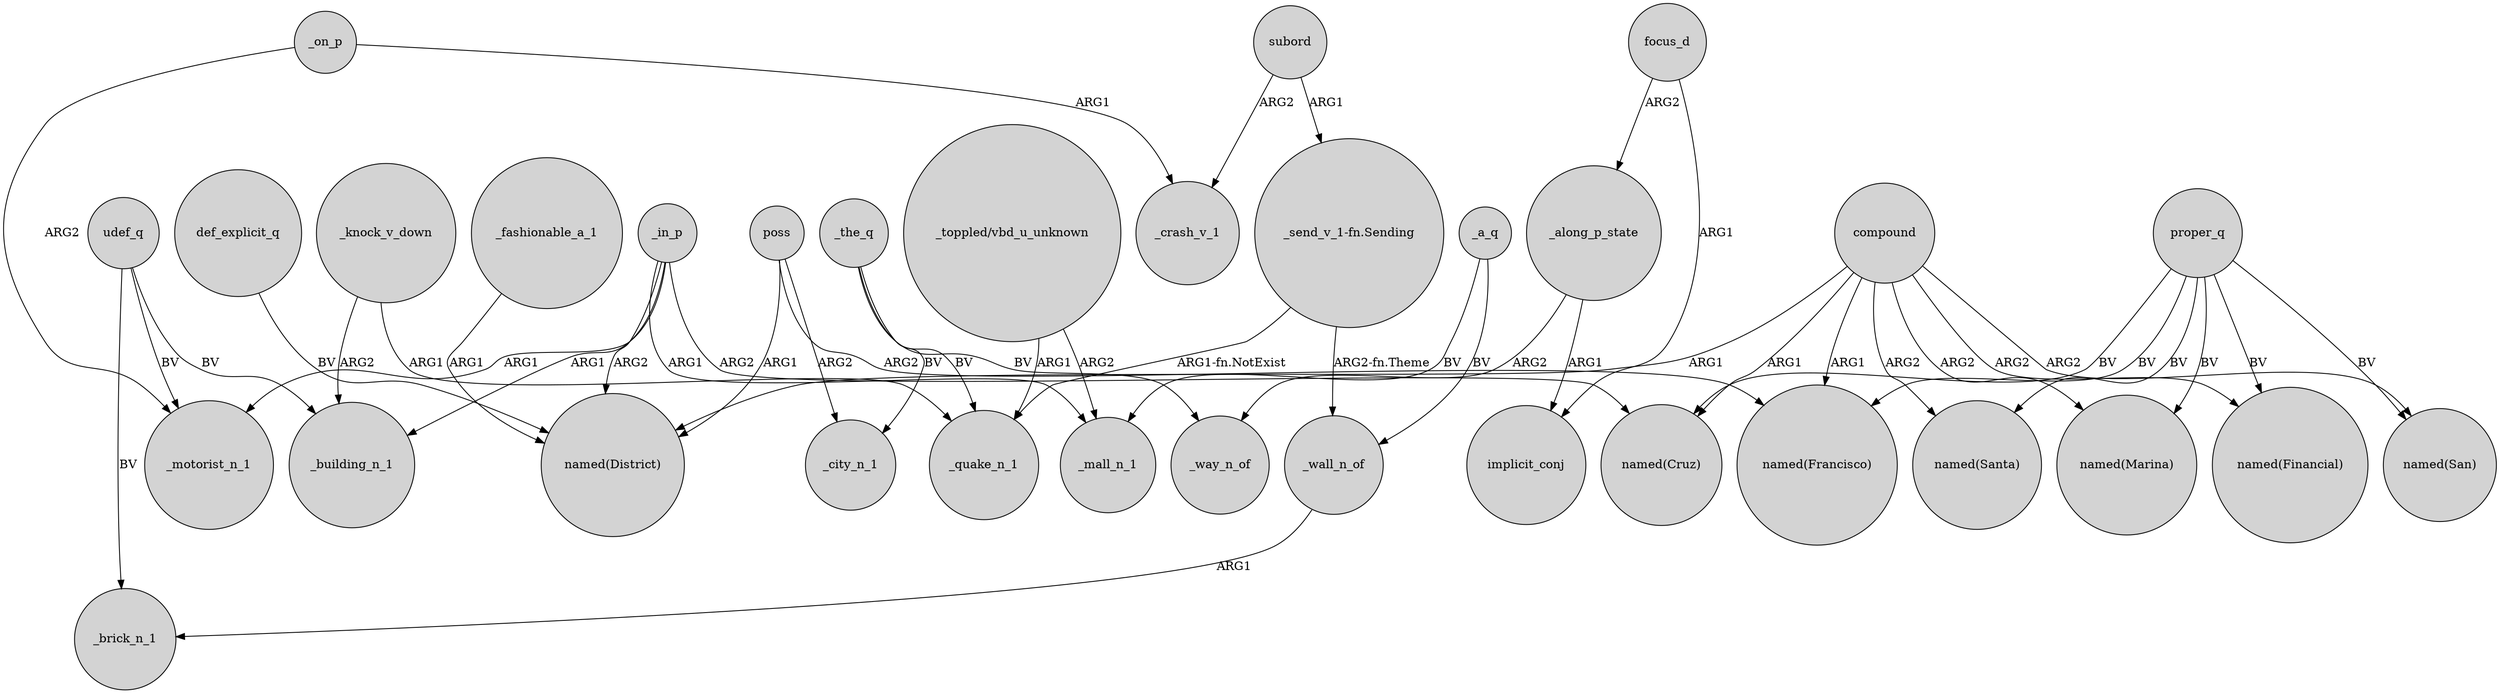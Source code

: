 digraph {
	node [shape=circle style=filled]
	poss -> "named(District)" [label=ARG1]
	def_explicit_q -> "named(District)" [label=BV]
	_in_p -> _building_n_1 [label=ARG1]
	poss -> "named(Francisco)" [label=ARG2]
	udef_q -> _building_n_1 [label=BV]
	proper_q -> "named(Francisco)" [label=BV]
	compound -> "named(San)" [label=ARG2]
	_the_q -> _quake_n_1 [label=BV]
	"_toppled/vbd_u_unknown" -> _quake_n_1 [label=ARG1]
	udef_q -> _brick_n_1 [label=BV]
	compound -> "named(Financial)" [label=ARG2]
	_in_p -> _mall_n_1 [label=ARG1]
	_knock_v_down -> _building_n_1 [label=ARG2]
	_along_p_state -> _way_n_of [label=ARG2]
	_the_q -> _way_n_of [label=BV]
	"_send_v_1-fn.Sending" -> _wall_n_of [label="ARG2-fn.Theme"]
	compound -> "named(Santa)" [label=ARG2]
	_in_p -> _motorist_n_1 [label=ARG1]
	_a_q -> _wall_n_of [label=BV]
	compound -> "named(District)" [label=ARG1]
	subord -> "_send_v_1-fn.Sending" [label=ARG1]
	proper_q -> "named(Santa)" [label=BV]
	proper_q -> "named(Marina)" [label=BV]
	proper_q -> "named(Financial)" [label=BV]
	_a_q -> _mall_n_1 [label=BV]
	_fashionable_a_1 -> "named(District)" [label=ARG1]
	subord -> _crash_v_1 [label=ARG2]
	_wall_n_of -> _brick_n_1 [label=ARG1]
	_in_p -> "named(Cruz)" [label=ARG2]
	_in_p -> "named(District)" [label=ARG2]
	compound -> "named(Francisco)" [label=ARG1]
	_on_p -> _motorist_n_1 [label=ARG2]
	_the_q -> _city_n_1 [label=BV]
	"_toppled/vbd_u_unknown" -> _mall_n_1 [label=ARG2]
	compound -> "named(Marina)" [label=ARG2]
	focus_d -> implicit_conj [label=ARG1]
	proper_q -> "named(Cruz)" [label=BV]
	focus_d -> _along_p_state [label=ARG2]
	_along_p_state -> implicit_conj [label=ARG1]
	proper_q -> "named(San)" [label=BV]
	_on_p -> _crash_v_1 [label=ARG1]
	_knock_v_down -> _quake_n_1 [label=ARG1]
	poss -> _city_n_1 [label=ARG2]
	udef_q -> _motorist_n_1 [label=BV]
	"_send_v_1-fn.Sending" -> _quake_n_1 [label="ARG1-fn.NotExist"]
	compound -> "named(Cruz)" [label=ARG1]
}
